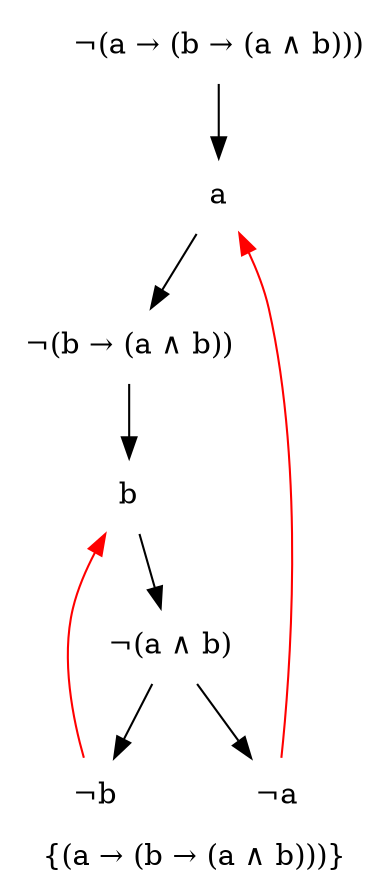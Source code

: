 digraph G {
	label = "{(a &rarr; (b &rarr; (a &and; b)))}";
	node [ shape = "plaintext" ];
	0 [ label = "&not;(a &rarr; (b &rarr; (a &and; b)))" ];
	1 [ label = "a" ];
	0 -> 1;
	2 [ label = "&not;(b &rarr; (a &and; b))" ];
	1 -> 2;
	3 [ label = "b" ];
	2 -> 3;
	4 [ label = "&not;(a &and; b)" ];
	3 -> 4;
	5 [ label = "&not;a" ];
	4 -> 5;
	5 -> 1 [ arrowtail = "normal", color = "red" ];
	6 [ label = "&not;b" ];
	4 -> 6;
	6 -> 3 [ arrowtail = "normal", color = "red" ];
}